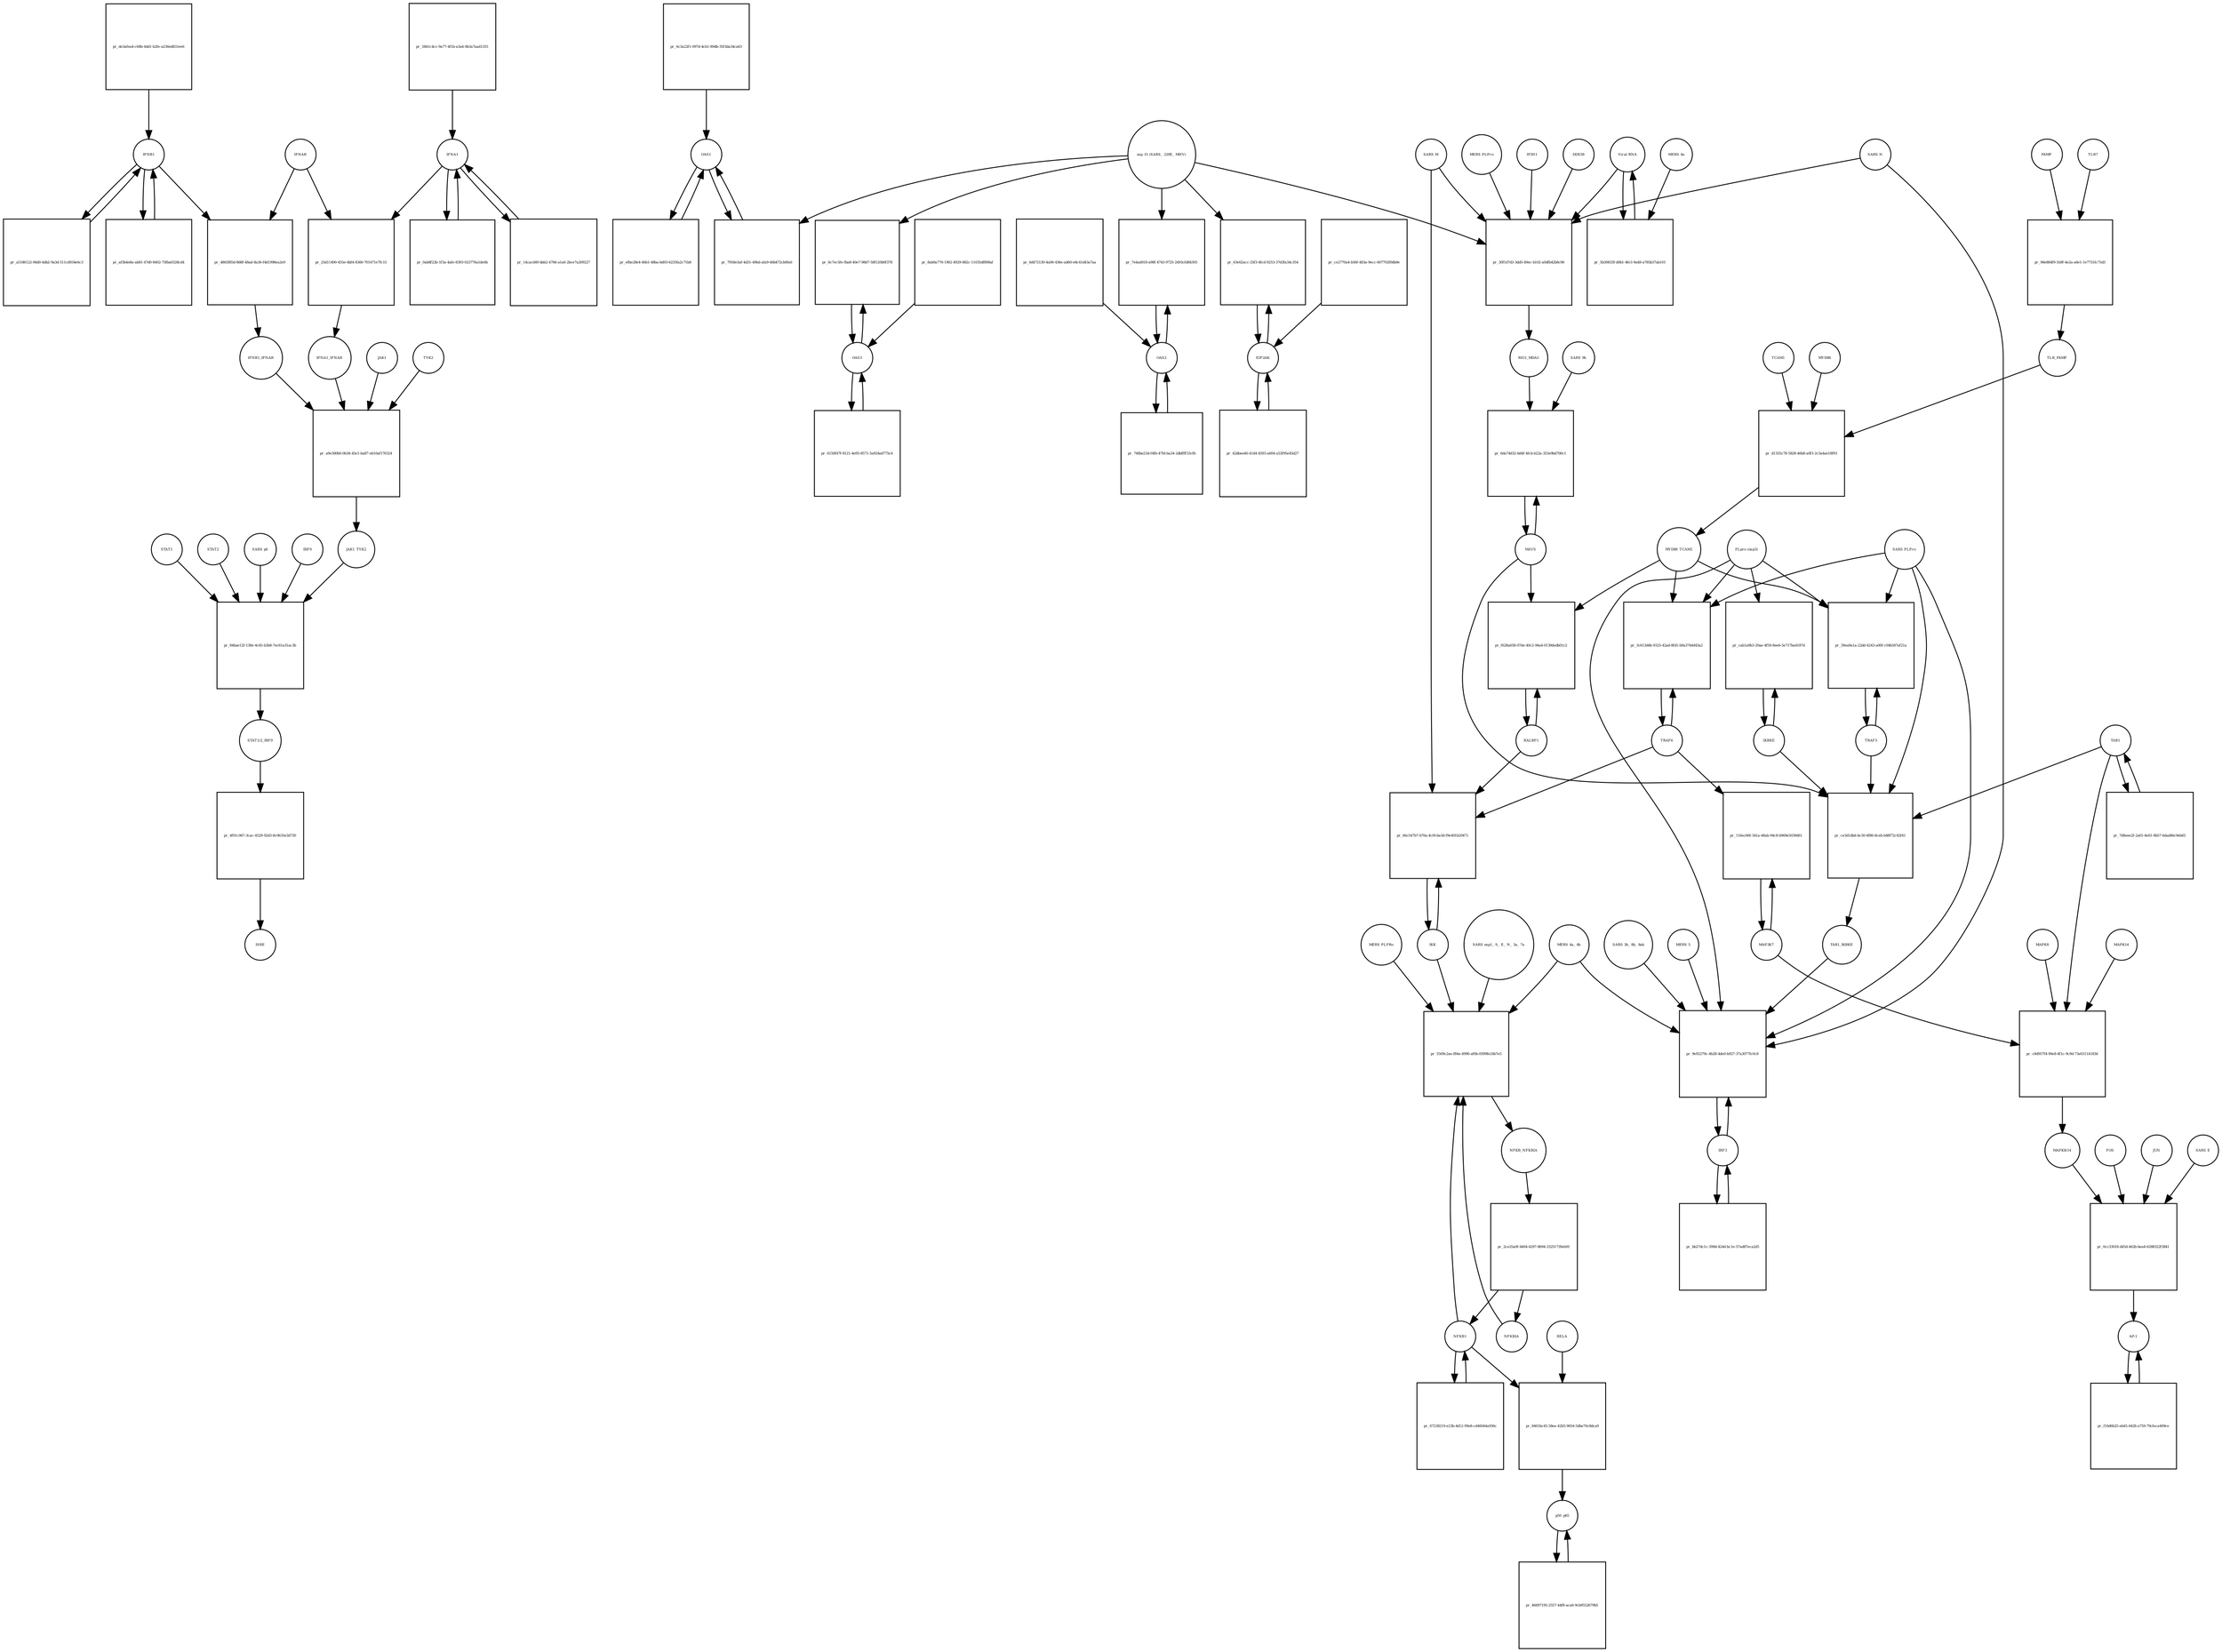 strict digraph  {
IFNA1 [annotation="urn_miriam_pubmed_17911435|urn_miriam_pubmed_24362405", bipartite=0, cls=macromolecule, fontsize=4, label=IFNA1, shape=circle];
"pr_25d11490-455e-4bf4-8360-701471e7fc15" [annotation="", bipartite=1, cls=process, fontsize=4, label="pr_25d11490-455e-4bf4-8360-701471e7fc15", shape=square];
IFNAR [annotation=urn_miriam_pubmed_31226023, bipartite=0, cls=complex, fontsize=4, label=IFNAR, shape=circle];
IFNA1_IFNAR [annotation=urn_miriam_pubmed_31226023, bipartite=0, cls=complex, fontsize=4, label=IFNA1_IFNAR, shape=circle];
IFNB1 [annotation=urn_miriam_pubmed_24362405, bipartite=0, cls=macromolecule, fontsize=4, label=IFNB1, shape=circle];
"pr_4865f85d-868f-48ad-8a36-f4d1998ea2e9" [annotation="", bipartite=1, cls=process, fontsize=4, label="pr_4865f85d-868f-48ad-8a36-f4d1998ea2e9", shape=square];
IFNB1_IFNAR [annotation=urn_miriam_pubmed_31226023, bipartite=0, cls=complex, fontsize=4, label=IFNB1_IFNAR, shape=circle];
"pr_0ab8f22b-1f3a-4afe-8393-023776a1de6b" [annotation="", bipartite=1, cls=process, fontsize=4, label="pr_0ab8f22b-1f3a-4afe-8393-023776a1de6b", shape=square];
"pr_a5186122-94d0-4db2-9a3d-511cd934e6c3" [annotation="", bipartite=1, cls=process, fontsize=4, label="pr_a5186122-94d0-4db2-9a3d-511cd934e6c3", shape=square];
"pr_de3afea4-c68b-44d1-b2fe-a236ed831ee6" [annotation="", bipartite=1, cls=process, fontsize=4, label="pr_de3afea4-c68b-44d1-b2fe-a236ed831ee6", shape=square];
"pr_af3b4e8a-ab81-47d0-8402-75fba0328cd4" [annotation="", bipartite=1, cls=process, fontsize=4, label="pr_af3b4e8a-ab81-47d0-8402-75fba0328cd4", shape=square];
"pr_5841c4cc-9a77-4f1b-a3a4-0b3a7aad1355" [annotation="", bipartite=1, cls=process, fontsize=4, label="pr_5841c4cc-9a77-4f1b-a3a4-0b3a7aad1355", shape=square];
"pr_14cacd49-bbb2-4784-a1a6-2bce7a209227" [annotation="", bipartite=1, cls=process, fontsize=4, label="pr_14cacd49-bbb2-4784-a1a6-2bce7a209227", shape=square];
"STAT1/2_IRF9" [annotation=urn_miriam_pubmed_31226023, bipartite=0, cls=complex, fontsize=4, label="STAT1/2_IRF9", shape=circle];
"pr_4f01c967-3cac-4529-92d3-8c0635e3d730" [annotation="", bipartite=1, cls=process, fontsize=4, label="pr_4f01c967-3cac-4529-92d3-8c0635e3d730", shape=square];
ISRE [annotation=urn_miriam_pubmed_31226023, bipartite=0, cls=complex, fontsize=4, label=ISRE, shape=circle];
"pr_6c3a22f1-097d-4cb1-89db-35f3da34ca63" [annotation="", bipartite=1, cls=process, fontsize=4, label="pr_6c3a22f1-097d-4cb1-89db-35f3da34ca63", shape=square];
OAS1 [annotation=urn_miriam_pubmed_31226023, bipartite=0, cls=macromolecule, fontsize=4, label=OAS1, shape=circle];
"pr_ce2770a4-b56f-483a-9ecc-607702f0db9e" [annotation="", bipartite=1, cls=process, fontsize=4, label="pr_ce2770a4-b56f-483a-9ecc-607702f0db9e", shape=square];
EIF2AK [annotation=urn_miriam_pubmed_31226023, bipartite=0, cls=macromolecule, fontsize=4, label=EIF2AK, shape=circle];
"pr_efbe28e4-46b1-48ba-bd93-6235fa2c71b8" [annotation="", bipartite=1, cls=process, fontsize=4, label="pr_efbe28e4-46b1-48ba-bd93-6235fa2c71b8", shape=square];
"pr_42dbee46-41d4-4593-a604-a53f95e45d27" [annotation="", bipartite=1, cls=process, fontsize=4, label="pr_42dbee46-41d4-4593-a604-a53f95e45d27", shape=square];
PAMP [annotation="", bipartite=0, cls="simple chemical", fontsize=4, label=PAMP, shape=circle];
"pr_96e884f9-1b9f-4e2a-a6e1-1e7731fc75d3" [annotation="", bipartite=1, cls=process, fontsize=4, label="pr_96e884f9-1b9f-4e2a-a6e1-1e7731fc75d3", shape=square];
TLR7 [annotation="", bipartite=0, cls=macromolecule, fontsize=4, label=TLR7, shape=circle];
TLR_PAMP [annotation="", bipartite=0, cls=complex, fontsize=4, label=TLR_PAMP, shape=circle];
TRAF6 [annotation="", bipartite=0, cls=macromolecule, fontsize=4, label=TRAF6, shape=circle];
"pr_3c613d4b-9325-42ad-8fd1-b9a3744d43a2" [annotation="", bipartite=1, cls=process, fontsize=4, label="pr_3c613d4b-9325-42ad-8fd1-b9a3744d43a2", shape=square];
MYD88_TCAM1 [annotation="", bipartite=0, cls=complex, fontsize=4, label=MYD88_TCAM1, shape=circle];
"PLpro (nsp3)" [annotation="", bipartite=0, cls=macromolecule, fontsize=4, label="PLpro (nsp3)", shape=circle];
"SARS PLPro" [annotation=urn_miriam_pubmed_31226023, bipartite=0, cls=macromolecule, fontsize=4, label="SARS PLPro", shape=circle];
TAB1 [annotation="", bipartite=0, cls=macromolecule, fontsize=4, label=TAB1, shape=circle];
"pr_7d8eee2f-2a01-4e61-8b57-6dad46c9eb65" [annotation="", bipartite=1, cls=process, fontsize=4, label="pr_7d8eee2f-2a01-4e61-8b57-6dad46c9eb65", shape=square];
MAPK8 [annotation="", bipartite=0, cls=macromolecule, fontsize=4, label=MAPK8, shape=circle];
"pr_c8d957f4-90e8-4f1c-9c9d-73e03114183d" [annotation="", bipartite=1, cls=process, fontsize=4, label="pr_c8d957f4-90e8-4f1c-9c9d-73e03114183d", shape=square];
MAPK14 [annotation="", bipartite=0, cls=macromolecule, fontsize=4, label=MAPK14, shape=circle];
"MAPK8/14" [annotation="", bipartite=0, cls=complex, fontsize=4, label="MAPK8/14", shape=circle];
MAP3K7 [annotation="", bipartite=0, cls=macromolecule, fontsize=4, label=MAP3K7, shape=circle];
STAT1 [annotation=urn_miriam_pubmed_31226023, bipartite=0, cls=macromolecule, fontsize=4, label=STAT1, shape=circle];
"pr_84bae12f-138e-4c65-b3b8-7ec61a31ac3b" [annotation="", bipartite=1, cls=process, fontsize=4, label="pr_84bae12f-138e-4c65-b3b8-7ec61a31ac3b", shape=square];
STAT2 [annotation=urn_miriam_pubmed_31226023, bipartite=0, cls=macromolecule, fontsize=4, label=STAT2, shape=circle];
JAK1_TYK2 [annotation=urn_miriam_pubmed_31226023, bipartite=0, cls=complex, fontsize=4, label=JAK1_TYK2, shape=circle];
"SARS p6" [annotation=urn_miriam_pubmed_31226023, bipartite=0, cls=macromolecule, fontsize=4, label="SARS p6", shape=circle];
IRF9 [annotation=urn_miriam_pubmed_31226023, bipartite=0, cls=macromolecule, fontsize=4, label=IRF9, shape=circle];
JAK1 [annotation=urn_miriam_pubmed_31226023, bipartite=0, cls=macromolecule, fontsize=4, label=JAK1, shape=circle];
"pr_a9e360b0-0b34-45e1-ba87-eb10af176324" [annotation="", bipartite=1, cls=process, fontsize=4, label="pr_a9e360b0-0b34-45e1-ba87-eb10af176324", shape=square];
TYK2 [annotation=urn_miriam_pubmed_31226023, bipartite=0, cls=macromolecule, fontsize=4, label=TYK2, shape=circle];
"pr_6d472130-4a06-436e-ad60-e8c41d43a7aa" [annotation="", bipartite=1, cls=process, fontsize=4, label="pr_6d472130-4a06-436e-ad60-e8c41d43a7aa", shape=square];
OAS2 [annotation=urn_miriam_pubmed_31226023, bipartite=0, cls=macromolecule, fontsize=4, label=OAS2, shape=circle];
"pr_748be23d-f4fb-47fd-ba34-2dbffff33cfb" [annotation="", bipartite=1, cls=process, fontsize=4, label="pr_748be23d-f4fb-47fd-ba34-2dbffff33cfb", shape=square];
"pr_8ab0a776-1902-4929-882c-11035df898af" [annotation="", bipartite=1, cls=process, fontsize=4, label="pr_8ab0a776-1902-4929-882c-11035df898af", shape=square];
OAS3 [annotation=urn_miriam_pubmed_31226023, bipartite=0, cls=macromolecule, fontsize=4, label=OAS3, shape=circle];
"pr_6150f47f-8121-4e95-8571-5a924ed775c4" [annotation="", bipartite=1, cls=process, fontsize=4, label="pr_6150f47f-8121-4e95-8571-5a924ed775c4", shape=square];
TRAF3 [annotation="", bipartite=0, cls=macromolecule, fontsize=4, label=TRAF3, shape=circle];
"pr_39ea9a1a-22dd-4243-a00f-c04b587af21a" [annotation="", bipartite=1, cls=process, fontsize=4, label="pr_39ea9a1a-22dd-4243-a00f-c04b587af21a", shape=square];
"pr_116ec06f-341a-48ab-94c8-b969e5039d61" [annotation="", bipartite=1, cls=process, fontsize=4, label="pr_116ec06f-341a-48ab-94c8-b969e5039d61", shape=square];
FOS [annotation="", bipartite=0, cls=macromolecule, fontsize=4, label=FOS, shape=circle];
"pr_0cc33018-d45d-462b-bea4-6288322f3841" [annotation="", bipartite=1, cls=process, fontsize=4, label="pr_0cc33018-d45d-462b-bea4-6288322f3841", shape=square];
JUN [annotation="", bipartite=0, cls=macromolecule, fontsize=4, label=JUN, shape=circle];
"AP-1" [annotation="", bipartite=0, cls=complex, fontsize=4, label="AP-1", shape=circle];
"SARS E" [annotation=urn_miriam_pubmed_31226023, bipartite=0, cls=macromolecule, fontsize=4, label="SARS E", shape=circle];
"pr_f16d6b25-eb45-4428-a759-79cfeca409ce" [annotation="", bipartite=1, cls=process, fontsize=4, label="pr_f16d6b25-eb45-4428-a759-79cfeca409ce", shape=square];
IKK [annotation="", bipartite=0, cls=complex, fontsize=4, label=IKK, shape=circle];
"pr_66c547b7-b70a-4cf4-be3d-f9e491b20471" [annotation="", bipartite=1, cls=process, fontsize=4, label="pr_66c547b7-b70a-4cf4-be3d-f9e491b20471", shape=square];
RALBP1 [annotation="", bipartite=0, cls=macromolecule, fontsize=4, label=RALBP1, shape=circle];
"SARS M" [annotation=urn_miriam_pubmed_31226023, bipartite=0, cls=macromolecule, fontsize=4, label="SARS M", shape=circle];
NFKB_NFKBIA [annotation="", bipartite=0, cls=complex, fontsize=4, label=NFKB_NFKBIA, shape=circle];
"pr_2ce25a0f-4404-4297-8694-33251739eb91" [annotation="", bipartite=1, cls=process, fontsize=4, label="pr_2ce25a0f-4404-4297-8694-33251739eb91", shape=square];
NFKBIA [annotation="", bipartite=0, cls=macromolecule, fontsize=4, label=NFKBIA, shape=circle];
NFKB1 [annotation="", bipartite=0, cls=macromolecule, fontsize=4, label=NFKB1, shape=circle];
"pr_5569c2ae-f84e-4990-af6b-0599fe24b7e5" [annotation="", bipartite=1, cls=process, fontsize=4, label="pr_5569c2ae-f84e-4990-af6b-0599fe24b7e5", shape=square];
"SARS nsp1_ S_ E_ N_ 3a_ 7a" [annotation=urn_miriam_pubmed_31226023, bipartite=0, cls=macromolecule, fontsize=4, label="SARS nsp1_ S_ E_ N_ 3a_ 7a", shape=circle];
"MERS 4a_ 4b" [annotation="", bipartite=0, cls=macromolecule, fontsize=4, label="MERS 4a_ 4b", shape=circle];
"MERS PLPRo" [annotation="", bipartite=0, cls=macromolecule, fontsize=4, label="MERS PLPRo", shape=circle];
"pr_67238219-e23b-4d12-99e8-cd46044a936c" [annotation="", bipartite=1, cls=process, fontsize=4, label="pr_67238219-e23b-4d12-99e8-cd46044a936c", shape=square];
IKBKE [annotation="", bipartite=0, cls=macromolecule, fontsize=4, label=IKBKE, shape=circle];
"pr_cab1a9b3-20ae-4f59-8ee6-5e717ba4187d" [annotation="", bipartite=1, cls=process, fontsize=4, label="pr_cab1a9b3-20ae-4f59-8ee6-5e717ba4187d", shape=square];
"pr_ce3d1dbd-bc30-4f86-8ceb-b48f72c42f41" [annotation="", bipartite=1, cls=process, fontsize=4, label="pr_ce3d1dbd-bc30-4f86-8ceb-b48f72c42f41", shape=square];
TAB1_IKBKE [annotation="", bipartite=0, cls=complex, fontsize=4, label=TAB1_IKBKE, shape=circle];
MAVS [annotation="", bipartite=0, cls=macromolecule, fontsize=4, label=MAVS, shape=circle];
IRF3 [annotation="", bipartite=0, cls=macromolecule, fontsize=4, label=IRF3, shape=circle];
"pr_9e92279c-4b28-4de0-b927-37a3077fc0c8" [annotation="", bipartite=1, cls=process, fontsize=4, label="pr_9e92279c-4b28-4de0-b927-37a3077fc0c8", shape=square];
"SARS 3b_ 8b_ 8ab" [annotation=urn_miriam_pubmed_31226023, bipartite=0, cls=macromolecule, fontsize=4, label="SARS 3b_ 8b_ 8ab", shape=circle];
"MERS 5" [annotation="", bipartite=0, cls=macromolecule, fontsize=4, label="MERS 5", shape=circle];
"SARS N" [annotation="", bipartite=0, cls=macromolecule, fontsize=4, label="SARS N", shape=circle];
"pr_bb27dc1c-399d-424d-bc1e-57ad87eca2d5" [annotation="", bipartite=1, cls=process, fontsize=4, label="pr_bb27dc1c-399d-424d-bc1e-57ad87eca2d5", shape=square];
TCAM1 [annotation="", bipartite=0, cls=macromolecule, fontsize=4, label=TCAM1, shape=circle];
"pr_d1355c78-5828-46b8-a0f3-2c5a4ae18f93" [annotation="", bipartite=1, cls=process, fontsize=4, label="pr_d1355c78-5828-46b8-a0f3-2c5a4ae18f93", shape=square];
MYD88 [annotation=urn_miriam_pubmed_31226023, bipartite=0, cls=macromolecule, fontsize=4, label=MYD88, shape=circle];
"pr_f628a658-07de-40c2-94a4-0139dedb01c2" [annotation="", bipartite=1, cls=process, fontsize=4, label="pr_f628a658-07de-40c2-94a4-0139dedb01c2", shape=square];
RELA [annotation="", bipartite=0, cls=macromolecule, fontsize=4, label=RELA, shape=circle];
"pr_8461bc45-58ee-42b5-9654-5dbe70c8dca9" [annotation="", bipartite=1, cls=process, fontsize=4, label="pr_8461bc45-58ee-42b5-9654-5dbe70c8dca9", shape=square];
p50_p65 [annotation="", bipartite=0, cls=complex, fontsize=4, label=p50_p65, shape=circle];
"pr_46697195-2557-44f8-aca6-9cb9552679b5" [annotation="", bipartite=1, cls=process, fontsize=4, label="pr_46697195-2557-44f8-aca6-9cb9552679b5", shape=square];
IFIH1 [annotation="", bipartite=0, cls=macromolecule, fontsize=4, label=IFIH1, shape=circle];
"pr_30f1d7d3-3dd5-49ec-b102-a0dfb42b8c96" [annotation="", bipartite=1, cls=process, fontsize=4, label="pr_30f1d7d3-3dd5-49ec-b102-a0dfb42b8c96", shape=square];
DDX58 [annotation="", bipartite=0, cls=macromolecule, fontsize=4, label=DDX58, shape=circle];
RIG1_MDA5 [annotation="", bipartite=0, cls=complex, fontsize=4, label=RIG1_MDA5, shape=circle];
"Viral RNA" [annotation="", bipartite=0, cls="simple chemical", fontsize=4, label="Viral RNA", shape=circle];
"nsp 15 (SARS_ 229E_ MHV)" [annotation=urn_miriam_pubmed_31226023, bipartite=0, cls=macromolecule, fontsize=4, label="nsp 15 (SARS_ 229E_ MHV)", shape=circle];
"MERS PLPro" [annotation="", bipartite=0, cls=macromolecule, fontsize=4, label="MERS PLPro", shape=circle];
"pr_6da74d32-6d4f-4fcb-b22a-353e9bd700c1" [annotation="", bipartite=1, cls=process, fontsize=4, label="pr_6da74d32-6d4f-4fcb-b22a-353e9bd700c1", shape=square];
"SARS 9b" [annotation=urn_miriam_pubmed_31226023, bipartite=0, cls=macromolecule, fontsize=4, label="SARS 9b", shape=circle];
"pr_6c7ec5fe-fba8-40e7-98d7-58f120b0f378" [annotation="", bipartite=1, cls=process, fontsize=4, label="pr_6c7ec5fe-fba8-40e7-98d7-58f120b0f378", shape=square];
"pr_7e4ad018-a98f-4743-9725-2493cfd84305" [annotation="", bipartite=1, cls=process, fontsize=4, label="pr_7e4ad018-a98f-4743-9725-2493cfd84305", shape=square];
"pr_7958e3af-4d31-49bd-afa9-46b472cb0fa6" [annotation="", bipartite=1, cls=process, fontsize=4, label="pr_7958e3af-4d31-49bd-afa9-46b472cb0fa6", shape=square];
"pr_63e62acc-25f3-4fcd-9253-37d3fa34c354" [annotation="", bipartite=1, cls=process, fontsize=4, label="pr_63e62acc-25f3-4fcd-9253-37d3fa34c354", shape=square];
"pr_5b30833f-d0b1-4fe3-9a48-a785b37ab101" [annotation="", bipartite=1, cls=process, fontsize=4, label="pr_5b30833f-d0b1-4fe3-9a48-a785b37ab101", shape=square];
"MERS 4a" [annotation="", bipartite=0, cls=macromolecule, fontsize=4, label="MERS 4a", shape=circle];
IFNA1 -> "pr_25d11490-455e-4bf4-8360-701471e7fc15"  [annotation="", interaction_type=consumption];
IFNA1 -> "pr_0ab8f22b-1f3a-4afe-8393-023776a1de6b"  [annotation="", interaction_type=consumption];
IFNA1 -> "pr_14cacd49-bbb2-4784-a1a6-2bce7a209227"  [annotation="", interaction_type=consumption];
"pr_25d11490-455e-4bf4-8360-701471e7fc15" -> IFNA1_IFNAR  [annotation="", interaction_type=production];
IFNAR -> "pr_25d11490-455e-4bf4-8360-701471e7fc15"  [annotation="", interaction_type=consumption];
IFNAR -> "pr_4865f85d-868f-48ad-8a36-f4d1998ea2e9"  [annotation="", interaction_type=consumption];
IFNA1_IFNAR -> "pr_a9e360b0-0b34-45e1-ba87-eb10af176324"  [annotation=urn_miriam_pubmed_31226023, interaction_type=catalysis];
IFNB1 -> "pr_4865f85d-868f-48ad-8a36-f4d1998ea2e9"  [annotation="", interaction_type=consumption];
IFNB1 -> "pr_a5186122-94d0-4db2-9a3d-511cd934e6c3"  [annotation="", interaction_type=consumption];
IFNB1 -> "pr_af3b4e8a-ab81-47d0-8402-75fba0328cd4"  [annotation="", interaction_type=consumption];
"pr_4865f85d-868f-48ad-8a36-f4d1998ea2e9" -> IFNB1_IFNAR  [annotation="", interaction_type=production];
IFNB1_IFNAR -> "pr_a9e360b0-0b34-45e1-ba87-eb10af176324"  [annotation=urn_miriam_pubmed_31226023, interaction_type=catalysis];
"pr_0ab8f22b-1f3a-4afe-8393-023776a1de6b" -> IFNA1  [annotation="", interaction_type=production];
"pr_a5186122-94d0-4db2-9a3d-511cd934e6c3" -> IFNB1  [annotation="", interaction_type=production];
"pr_de3afea4-c68b-44d1-b2fe-a236ed831ee6" -> IFNB1  [annotation="", interaction_type=production];
"pr_af3b4e8a-ab81-47d0-8402-75fba0328cd4" -> IFNB1  [annotation="", interaction_type=production];
"pr_5841c4cc-9a77-4f1b-a3a4-0b3a7aad1355" -> IFNA1  [annotation="", interaction_type=production];
"pr_14cacd49-bbb2-4784-a1a6-2bce7a209227" -> IFNA1  [annotation="", interaction_type=production];
"STAT1/2_IRF9" -> "pr_4f01c967-3cac-4529-92d3-8c0635e3d730"  [annotation="", interaction_type=consumption];
"pr_4f01c967-3cac-4529-92d3-8c0635e3d730" -> ISRE  [annotation="", interaction_type=production];
"pr_6c3a22f1-097d-4cb1-89db-35f3da34ca63" -> OAS1  [annotation="", interaction_type=production];
OAS1 -> "pr_efbe28e4-46b1-48ba-bd93-6235fa2c71b8"  [annotation="", interaction_type=consumption];
OAS1 -> "pr_7958e3af-4d31-49bd-afa9-46b472cb0fa6"  [annotation="", interaction_type=consumption];
"pr_ce2770a4-b56f-483a-9ecc-607702f0db9e" -> EIF2AK  [annotation="", interaction_type=production];
EIF2AK -> "pr_42dbee46-41d4-4593-a604-a53f95e45d27"  [annotation="", interaction_type=consumption];
EIF2AK -> "pr_63e62acc-25f3-4fcd-9253-37d3fa34c354"  [annotation="", interaction_type=consumption];
"pr_efbe28e4-46b1-48ba-bd93-6235fa2c71b8" -> OAS1  [annotation="", interaction_type=production];
"pr_42dbee46-41d4-4593-a604-a53f95e45d27" -> EIF2AK  [annotation="", interaction_type=production];
PAMP -> "pr_96e884f9-1b9f-4e2a-a6e1-1e7731fc75d3"  [annotation="", interaction_type=consumption];
"pr_96e884f9-1b9f-4e2a-a6e1-1e7731fc75d3" -> TLR_PAMP  [annotation="", interaction_type=production];
TLR7 -> "pr_96e884f9-1b9f-4e2a-a6e1-1e7731fc75d3"  [annotation="", interaction_type=consumption];
TLR_PAMP -> "pr_d1355c78-5828-46b8-a0f3-2c5a4ae18f93"  [annotation="", interaction_type=catalysis];
TRAF6 -> "pr_3c613d4b-9325-42ad-8fd1-b9a3744d43a2"  [annotation="", interaction_type=consumption];
TRAF6 -> "pr_116ec06f-341a-48ab-94c8-b969e5039d61"  [annotation="", interaction_type=catalysis];
TRAF6 -> "pr_66c547b7-b70a-4cf4-be3d-f9e491b20471"  [annotation="", interaction_type=catalysis];
"pr_3c613d4b-9325-42ad-8fd1-b9a3744d43a2" -> TRAF6  [annotation="", interaction_type=production];
MYD88_TCAM1 -> "pr_3c613d4b-9325-42ad-8fd1-b9a3744d43a2"  [annotation=urn_miriam_pubmed_31226023, interaction_type=catalysis];
MYD88_TCAM1 -> "pr_39ea9a1a-22dd-4243-a00f-c04b587af21a"  [annotation="", interaction_type=catalysis];
MYD88_TCAM1 -> "pr_f628a658-07de-40c2-94a4-0139dedb01c2"  [annotation="", interaction_type=catalysis];
"PLpro (nsp3)" -> "pr_3c613d4b-9325-42ad-8fd1-b9a3744d43a2"  [annotation=urn_miriam_pubmed_31226023, interaction_type=inhibition];
"PLpro (nsp3)" -> "pr_39ea9a1a-22dd-4243-a00f-c04b587af21a"  [annotation="", interaction_type=inhibition];
"PLpro (nsp3)" -> "pr_cab1a9b3-20ae-4f59-8ee6-5e717ba4187d"  [annotation="", interaction_type=inhibition];
"PLpro (nsp3)" -> "pr_9e92279c-4b28-4de0-b927-37a3077fc0c8"  [annotation="", interaction_type=inhibition];
"SARS PLPro" -> "pr_3c613d4b-9325-42ad-8fd1-b9a3744d43a2"  [annotation=urn_miriam_pubmed_31226023, interaction_type=inhibition];
"SARS PLPro" -> "pr_39ea9a1a-22dd-4243-a00f-c04b587af21a"  [annotation="", interaction_type=inhibition];
"SARS PLPro" -> "pr_ce3d1dbd-bc30-4f86-8ceb-b48f72c42f41"  [annotation="", interaction_type=inhibition];
"SARS PLPro" -> "pr_9e92279c-4b28-4de0-b927-37a3077fc0c8"  [annotation="", interaction_type=inhibition];
TAB1 -> "pr_7d8eee2f-2a01-4e61-8b57-6dad46c9eb65"  [annotation="", interaction_type=consumption];
TAB1 -> "pr_c8d957f4-90e8-4f1c-9c9d-73e03114183d"  [annotation="", interaction_type=catalysis];
TAB1 -> "pr_ce3d1dbd-bc30-4f86-8ceb-b48f72c42f41"  [annotation="", interaction_type=consumption];
"pr_7d8eee2f-2a01-4e61-8b57-6dad46c9eb65" -> TAB1  [annotation="", interaction_type=production];
MAPK8 -> "pr_c8d957f4-90e8-4f1c-9c9d-73e03114183d"  [annotation="", interaction_type=consumption];
"pr_c8d957f4-90e8-4f1c-9c9d-73e03114183d" -> "MAPK8/14"  [annotation="", interaction_type=production];
MAPK14 -> "pr_c8d957f4-90e8-4f1c-9c9d-73e03114183d"  [annotation="", interaction_type=consumption];
"MAPK8/14" -> "pr_0cc33018-d45d-462b-bea4-6288322f3841"  [annotation="", interaction_type=catalysis];
MAP3K7 -> "pr_c8d957f4-90e8-4f1c-9c9d-73e03114183d"  [annotation="", interaction_type=catalysis];
MAP3K7 -> "pr_116ec06f-341a-48ab-94c8-b969e5039d61"  [annotation="", interaction_type=consumption];
STAT1 -> "pr_84bae12f-138e-4c65-b3b8-7ec61a31ac3b"  [annotation="", interaction_type=consumption];
"pr_84bae12f-138e-4c65-b3b8-7ec61a31ac3b" -> "STAT1/2_IRF9"  [annotation="", interaction_type=production];
STAT2 -> "pr_84bae12f-138e-4c65-b3b8-7ec61a31ac3b"  [annotation="", interaction_type=consumption];
JAK1_TYK2 -> "pr_84bae12f-138e-4c65-b3b8-7ec61a31ac3b"  [annotation=urn_miriam_pubmed_31226023, interaction_type=catalysis];
"SARS p6" -> "pr_84bae12f-138e-4c65-b3b8-7ec61a31ac3b"  [annotation=urn_miriam_pubmed_31226023, interaction_type=inhibition];
IRF9 -> "pr_84bae12f-138e-4c65-b3b8-7ec61a31ac3b"  [annotation="", interaction_type=consumption];
JAK1 -> "pr_a9e360b0-0b34-45e1-ba87-eb10af176324"  [annotation="", interaction_type=consumption];
"pr_a9e360b0-0b34-45e1-ba87-eb10af176324" -> JAK1_TYK2  [annotation="", interaction_type=production];
TYK2 -> "pr_a9e360b0-0b34-45e1-ba87-eb10af176324"  [annotation="", interaction_type=consumption];
"pr_6d472130-4a06-436e-ad60-e8c41d43a7aa" -> OAS2  [annotation="", interaction_type=production];
OAS2 -> "pr_748be23d-f4fb-47fd-ba34-2dbffff33cfb"  [annotation="", interaction_type=consumption];
OAS2 -> "pr_7e4ad018-a98f-4743-9725-2493cfd84305"  [annotation="", interaction_type=consumption];
"pr_748be23d-f4fb-47fd-ba34-2dbffff33cfb" -> OAS2  [annotation="", interaction_type=production];
"pr_8ab0a776-1902-4929-882c-11035df898af" -> OAS3  [annotation="", interaction_type=production];
OAS3 -> "pr_6150f47f-8121-4e95-8571-5a924ed775c4"  [annotation="", interaction_type=consumption];
OAS3 -> "pr_6c7ec5fe-fba8-40e7-98d7-58f120b0f378"  [annotation="", interaction_type=consumption];
"pr_6150f47f-8121-4e95-8571-5a924ed775c4" -> OAS3  [annotation="", interaction_type=production];
TRAF3 -> "pr_39ea9a1a-22dd-4243-a00f-c04b587af21a"  [annotation="", interaction_type=consumption];
TRAF3 -> "pr_ce3d1dbd-bc30-4f86-8ceb-b48f72c42f41"  [annotation="", interaction_type=catalysis];
"pr_39ea9a1a-22dd-4243-a00f-c04b587af21a" -> TRAF3  [annotation="", interaction_type=production];
"pr_116ec06f-341a-48ab-94c8-b969e5039d61" -> MAP3K7  [annotation="", interaction_type=production];
FOS -> "pr_0cc33018-d45d-462b-bea4-6288322f3841"  [annotation="", interaction_type=consumption];
"pr_0cc33018-d45d-462b-bea4-6288322f3841" -> "AP-1"  [annotation="", interaction_type=production];
JUN -> "pr_0cc33018-d45d-462b-bea4-6288322f3841"  [annotation="", interaction_type=consumption];
"AP-1" -> "pr_f16d6b25-eb45-4428-a759-79cfeca409ce"  [annotation="", interaction_type=consumption];
"SARS E" -> "pr_0cc33018-d45d-462b-bea4-6288322f3841"  [annotation="", interaction_type=catalysis];
"pr_f16d6b25-eb45-4428-a759-79cfeca409ce" -> "AP-1"  [annotation="", interaction_type=production];
IKK -> "pr_66c547b7-b70a-4cf4-be3d-f9e491b20471"  [annotation="", interaction_type=consumption];
IKK -> "pr_5569c2ae-f84e-4990-af6b-0599fe24b7e5"  [annotation="", interaction_type=inhibition];
"pr_66c547b7-b70a-4cf4-be3d-f9e491b20471" -> IKK  [annotation="", interaction_type=production];
RALBP1 -> "pr_66c547b7-b70a-4cf4-be3d-f9e491b20471"  [annotation="", interaction_type=catalysis];
RALBP1 -> "pr_f628a658-07de-40c2-94a4-0139dedb01c2"  [annotation="", interaction_type=consumption];
"SARS M" -> "pr_66c547b7-b70a-4cf4-be3d-f9e491b20471"  [annotation="", interaction_type=inhibition];
"SARS M" -> "pr_30f1d7d3-3dd5-49ec-b102-a0dfb42b8c96"  [annotation="", interaction_type=inhibition];
NFKB_NFKBIA -> "pr_2ce25a0f-4404-4297-8694-33251739eb91"  [annotation="", interaction_type=consumption];
"pr_2ce25a0f-4404-4297-8694-33251739eb91" -> NFKBIA  [annotation="", interaction_type=production];
"pr_2ce25a0f-4404-4297-8694-33251739eb91" -> NFKB1  [annotation="", interaction_type=production];
NFKBIA -> "pr_5569c2ae-f84e-4990-af6b-0599fe24b7e5"  [annotation="", interaction_type=consumption];
NFKB1 -> "pr_5569c2ae-f84e-4990-af6b-0599fe24b7e5"  [annotation="", interaction_type=consumption];
NFKB1 -> "pr_67238219-e23b-4d12-99e8-cd46044a936c"  [annotation="", interaction_type=consumption];
NFKB1 -> "pr_8461bc45-58ee-42b5-9654-5dbe70c8dca9"  [annotation="", interaction_type=consumption];
"pr_5569c2ae-f84e-4990-af6b-0599fe24b7e5" -> NFKB_NFKBIA  [annotation="", interaction_type=production];
"SARS nsp1_ S_ E_ N_ 3a_ 7a" -> "pr_5569c2ae-f84e-4990-af6b-0599fe24b7e5"  [annotation="", interaction_type=catalysis];
"MERS 4a_ 4b" -> "pr_5569c2ae-f84e-4990-af6b-0599fe24b7e5"  [annotation="", interaction_type=inhibition];
"MERS 4a_ 4b" -> "pr_9e92279c-4b28-4de0-b927-37a3077fc0c8"  [annotation="", interaction_type=inhibition];
"MERS PLPRo" -> "pr_5569c2ae-f84e-4990-af6b-0599fe24b7e5"  [annotation="", interaction_type=inhibition];
"pr_67238219-e23b-4d12-99e8-cd46044a936c" -> NFKB1  [annotation="", interaction_type=production];
IKBKE -> "pr_cab1a9b3-20ae-4f59-8ee6-5e717ba4187d"  [annotation="", interaction_type=consumption];
IKBKE -> "pr_ce3d1dbd-bc30-4f86-8ceb-b48f72c42f41"  [annotation="", interaction_type=consumption];
"pr_cab1a9b3-20ae-4f59-8ee6-5e717ba4187d" -> IKBKE  [annotation="", interaction_type=production];
"pr_ce3d1dbd-bc30-4f86-8ceb-b48f72c42f41" -> TAB1_IKBKE  [annotation="", interaction_type=production];
TAB1_IKBKE -> "pr_9e92279c-4b28-4de0-b927-37a3077fc0c8"  [annotation="", interaction_type=catalysis];
MAVS -> "pr_ce3d1dbd-bc30-4f86-8ceb-b48f72c42f41"  [annotation="", interaction_type=catalysis];
MAVS -> "pr_f628a658-07de-40c2-94a4-0139dedb01c2"  [annotation="", interaction_type=catalysis];
MAVS -> "pr_6da74d32-6d4f-4fcb-b22a-353e9bd700c1"  [annotation="", interaction_type=consumption];
IRF3 -> "pr_9e92279c-4b28-4de0-b927-37a3077fc0c8"  [annotation="", interaction_type=consumption];
IRF3 -> "pr_bb27dc1c-399d-424d-bc1e-57ad87eca2d5"  [annotation="", interaction_type=consumption];
"pr_9e92279c-4b28-4de0-b927-37a3077fc0c8" -> IRF3  [annotation="", interaction_type=production];
"SARS 3b_ 8b_ 8ab" -> "pr_9e92279c-4b28-4de0-b927-37a3077fc0c8"  [annotation="", interaction_type=inhibition];
"MERS 5" -> "pr_9e92279c-4b28-4de0-b927-37a3077fc0c8"  [annotation="", interaction_type=inhibition];
"SARS N" -> "pr_9e92279c-4b28-4de0-b927-37a3077fc0c8"  [annotation="", interaction_type=inhibition];
"SARS N" -> "pr_30f1d7d3-3dd5-49ec-b102-a0dfb42b8c96"  [annotation="", interaction_type=inhibition];
"pr_bb27dc1c-399d-424d-bc1e-57ad87eca2d5" -> IRF3  [annotation="", interaction_type=production];
TCAM1 -> "pr_d1355c78-5828-46b8-a0f3-2c5a4ae18f93"  [annotation="", interaction_type=consumption];
"pr_d1355c78-5828-46b8-a0f3-2c5a4ae18f93" -> MYD88_TCAM1  [annotation="", interaction_type=production];
MYD88 -> "pr_d1355c78-5828-46b8-a0f3-2c5a4ae18f93"  [annotation="", interaction_type=consumption];
"pr_f628a658-07de-40c2-94a4-0139dedb01c2" -> RALBP1  [annotation="", interaction_type=production];
RELA -> "pr_8461bc45-58ee-42b5-9654-5dbe70c8dca9"  [annotation="", interaction_type=consumption];
"pr_8461bc45-58ee-42b5-9654-5dbe70c8dca9" -> p50_p65  [annotation="", interaction_type=production];
p50_p65 -> "pr_46697195-2557-44f8-aca6-9cb9552679b5"  [annotation="", interaction_type=consumption];
"pr_46697195-2557-44f8-aca6-9cb9552679b5" -> p50_p65  [annotation="", interaction_type=production];
IFIH1 -> "pr_30f1d7d3-3dd5-49ec-b102-a0dfb42b8c96"  [annotation="", interaction_type=consumption];
"pr_30f1d7d3-3dd5-49ec-b102-a0dfb42b8c96" -> RIG1_MDA5  [annotation="", interaction_type=production];
DDX58 -> "pr_30f1d7d3-3dd5-49ec-b102-a0dfb42b8c96"  [annotation="", interaction_type=consumption];
RIG1_MDA5 -> "pr_6da74d32-6d4f-4fcb-b22a-353e9bd700c1"  [annotation="", interaction_type=catalysis];
"Viral RNA" -> "pr_30f1d7d3-3dd5-49ec-b102-a0dfb42b8c96"  [annotation="", interaction_type=catalysis];
"Viral RNA" -> "pr_5b30833f-d0b1-4fe3-9a48-a785b37ab101"  [annotation="", interaction_type=consumption];
"nsp 15 (SARS_ 229E_ MHV)" -> "pr_30f1d7d3-3dd5-49ec-b102-a0dfb42b8c96"  [annotation="", interaction_type=inhibition];
"nsp 15 (SARS_ 229E_ MHV)" -> "pr_6c7ec5fe-fba8-40e7-98d7-58f120b0f378"  [annotation="", interaction_type=inhibition];
"nsp 15 (SARS_ 229E_ MHV)" -> "pr_7e4ad018-a98f-4743-9725-2493cfd84305"  [annotation="", interaction_type=inhibition];
"nsp 15 (SARS_ 229E_ MHV)" -> "pr_7958e3af-4d31-49bd-afa9-46b472cb0fa6"  [annotation="", interaction_type=inhibition];
"nsp 15 (SARS_ 229E_ MHV)" -> "pr_63e62acc-25f3-4fcd-9253-37d3fa34c354"  [annotation="", interaction_type=inhibition];
"MERS PLPro" -> "pr_30f1d7d3-3dd5-49ec-b102-a0dfb42b8c96"  [annotation="", interaction_type=inhibition];
"pr_6da74d32-6d4f-4fcb-b22a-353e9bd700c1" -> MAVS  [annotation="", interaction_type=production];
"SARS 9b" -> "pr_6da74d32-6d4f-4fcb-b22a-353e9bd700c1"  [annotation="", interaction_type=inhibition];
"pr_6c7ec5fe-fba8-40e7-98d7-58f120b0f378" -> OAS3  [annotation="", interaction_type=production];
"pr_7e4ad018-a98f-4743-9725-2493cfd84305" -> OAS2  [annotation="", interaction_type=production];
"pr_7958e3af-4d31-49bd-afa9-46b472cb0fa6" -> OAS1  [annotation="", interaction_type=production];
"pr_63e62acc-25f3-4fcd-9253-37d3fa34c354" -> EIF2AK  [annotation="", interaction_type=production];
"pr_5b30833f-d0b1-4fe3-9a48-a785b37ab101" -> "Viral RNA"  [annotation="", interaction_type=production];
"MERS 4a" -> "pr_5b30833f-d0b1-4fe3-9a48-a785b37ab101"  [annotation="", interaction_type=inhibition];
}
